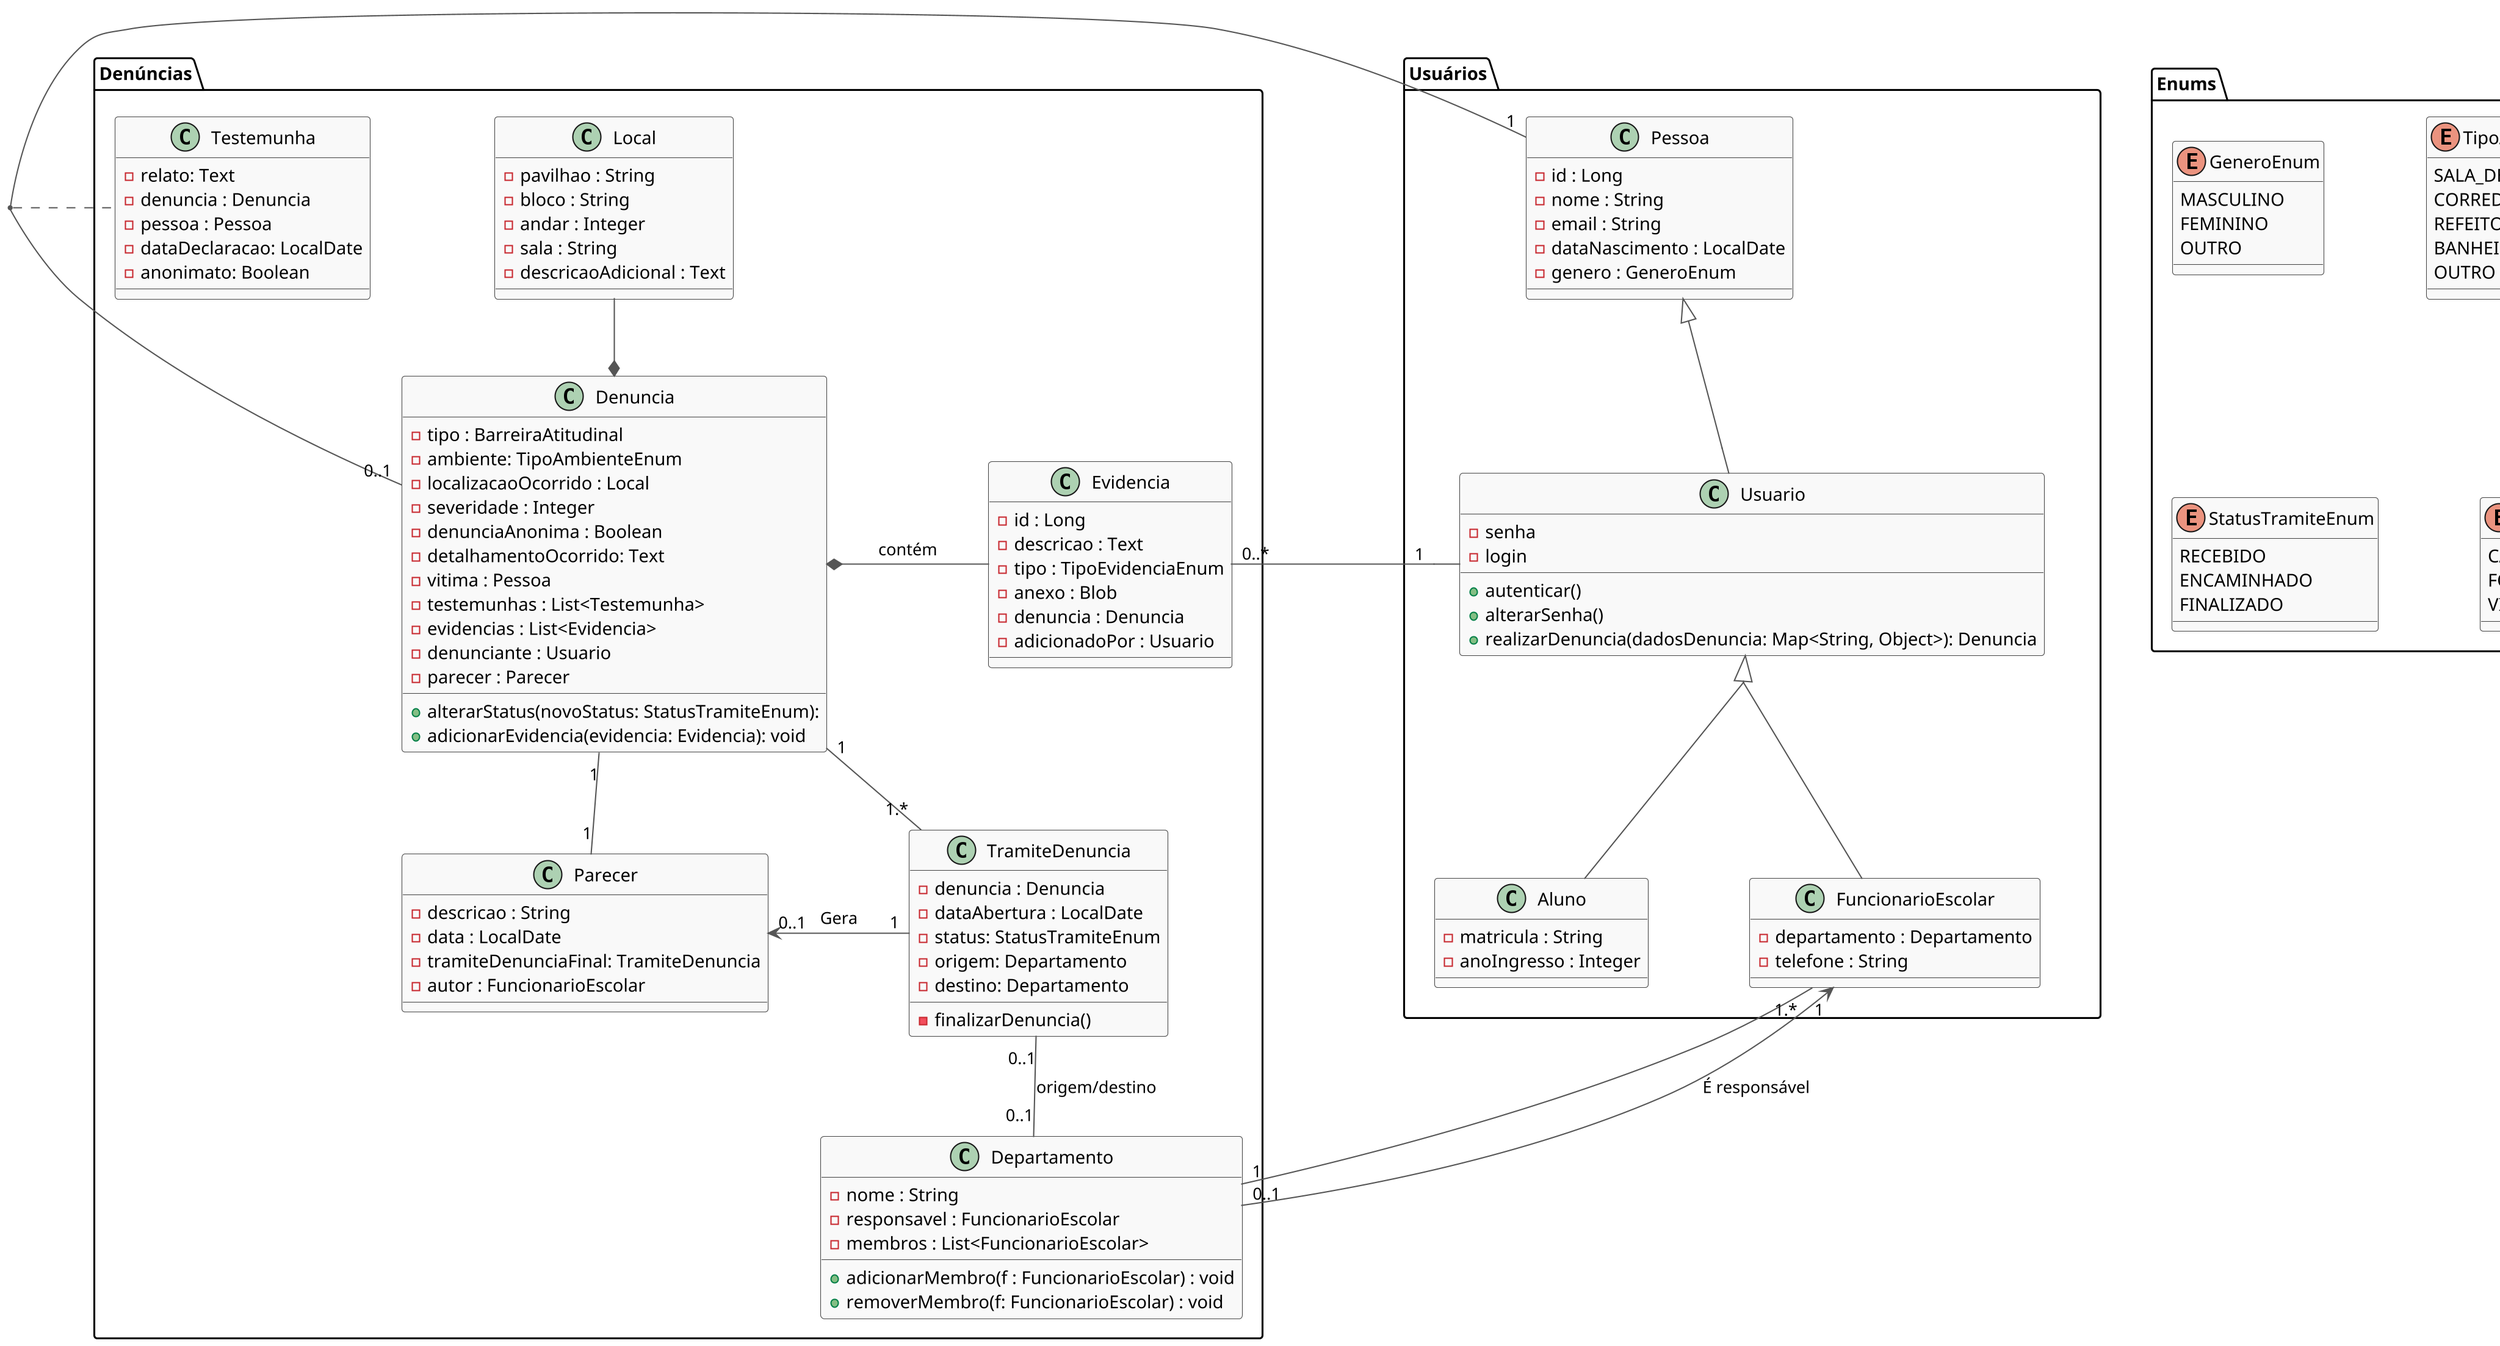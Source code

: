 @startuml
' https://plantuml.com/class-diagram

skinparam Dpi 200
skinparam Nodesep 80
skinparam classBackgroundColor #F9F9F9
skinparam classBorderColor #444444
skinparam classArrowColor #555555
skinparam noteBackgroundColor #FFF9C4
skinparam noteBorderColor #E0E0E0
skinparam groupInheritance 2

package "Usuários" {
    together {
        class Pessoa {
            - id : Long
            - nome : String
            - email : String
            - dataNascimento : LocalDate
            - genero : GeneroEnum
        }

        class Usuario {
            - senha
            - login
            + autenticar()
            + alterarSenha()
            + realizarDenuncia(dadosDenuncia: Map<String, Object>): Denuncia
        }

        class Aluno {
            - matricula : String
            - anoIngresso : Integer
        }
        class FuncionarioEscolar {
            - departamento : Departamento
            - telefone : String
        }
    }
}

'top to bottom direction

package Enums {
    enum GeneroEnum {
        MASCULINO
        FEMININO
        OUTRO
    }
    enum TipoAmbienteEnum {
        SALA_DE_AULA
        CORREDOR
        REFEITORIO
        BANHEIRO
        OUTRO
    }
    enum TipoBarreiraAtitudinalEnum {
        PRECONCEITO
        FALTA_DE_CONSCIENCIA
        DESRESPEITO
        IGNORANCIA
        OUTRO
    }
    enum StatusTramiteEnum {
        RECEBIDO
        ENCAMINHADO
        FINALIZADO
    }

    enum TipoEvidenciaEnum {
        CAPTURA_DE_TELA
        FOTO
        VIDEO
    }
}

package "Denúncias"  {
    together {
        class Evidencia {
            - id : Long
            - descricao : Text
            - tipo : TipoEvidenciaEnum
            - anexo : Blob
            - denuncia : Denuncia
            - adicionadoPor : Usuario
        }

        class Local {
            - pavilhao : String
            - bloco : String
            - andar : Integer
            - sala : String
            - descricaoAdicional : Text
        }

        class Departamento {
            - nome : String
            - responsavel : FuncionarioEscolar
            - membros : List<FuncionarioEscolar>
            + adicionarMembro(f : FuncionarioEscolar) : void
            + removerMembro(f: FuncionarioEscolar) : void
        }

        class TramiteDenuncia {
            - denuncia : Denuncia
            - dataAbertura : LocalDate
            - status: StatusTramiteEnum
            - origem: Departamento
            - destino: Departamento
            - finalizarDenuncia()
        }

        together {

            class Denuncia {
                - tipo : BarreiraAtitudinal
                - ambiente: TipoAmbienteEnum
                - localizacaoOcorrido : Local
                - severidade : Integer
                - denunciaAnonima : Boolean
                - detalhamentoOcorrido: Text
                - vitima : Pessoa
                - testemunhas : List<Testemunha>
                - evidencias : List<Evidencia>
                - denunciante : Usuario
                - parecer : Parecer
                + alterarStatus(novoStatus: StatusTramiteEnum):
                + adicionarEvidencia(evidencia: Evidencia): void
            }

            class Parecer {
                - descricao : String
                - data : LocalDate
                - tramiteDenunciaFinal: TramiteDenuncia
                - autor : FuncionarioEscolar
            }
        }
    }
}


Denuncia "1" -d- "1" Parecer
'Herança de Pessoa
Pessoa <|-- Usuario
Usuario <|-- FuncionarioEscolar
Usuario <|-- Aluno

'Agregação
FuncionarioEscolar "1.*" -- "1" Departamento
FuncionarioEscolar "1" <-up- "0..1" Departamento : "É responsável"


TramiteDenuncia "0..1" -- "0..1" Departamento : "origem/destino"
TramiteDenuncia "1.*" -- "1" Denuncia

Denuncia "0..1" -- "1" Pessoa
(Denuncia, Pessoa) . Denúncias.Testemunha
class Denúncias.Testemunha {
    - relato: Text
    - denuncia : Denuncia
    - pessoa : Pessoa
    - dataDeclaracao: LocalDate
    - anonimato: Boolean
}

Local --* Denuncia

Parecer "0..1" <-r- "1" TramiteDenuncia : "Gera"

Denuncia *-right- Evidencia : "contém"
Usuario "1" -- "0..*" Evidencia : ""

@enduml
